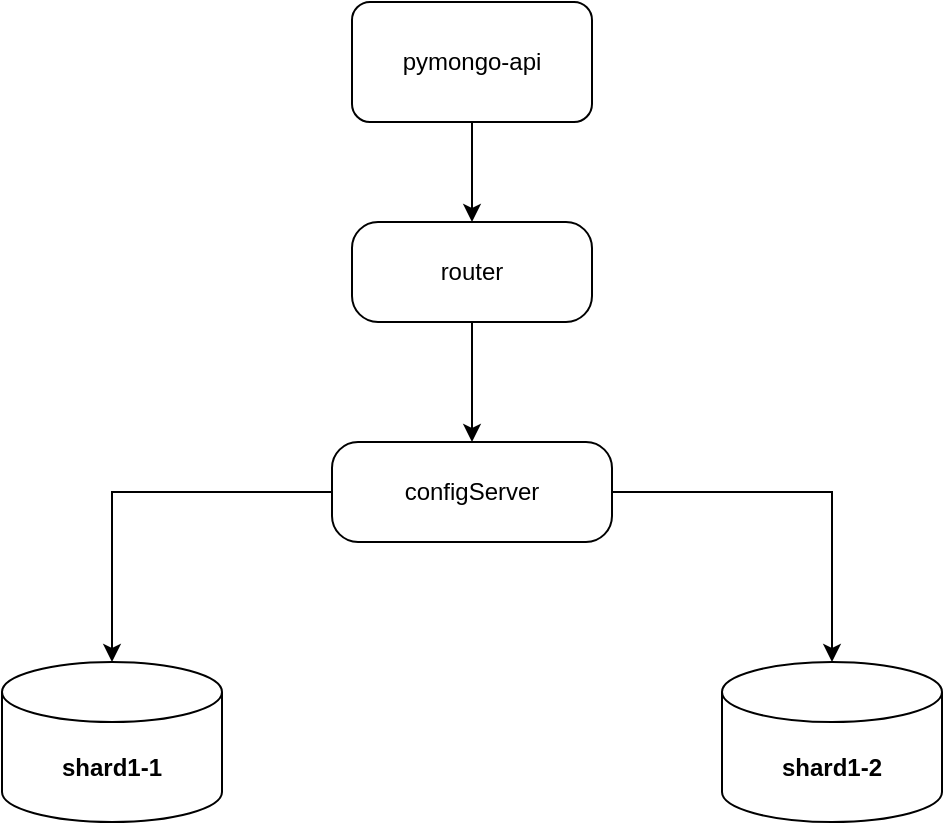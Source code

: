 <mxfile version="26.2.2">
  <diagram name="Page-1" id="-H_mtQnk-PTXWXPvYvuk">
    <mxGraphModel dx="659" dy="748" grid="1" gridSize="10" guides="1" tooltips="1" connect="1" arrows="1" fold="1" page="1" pageScale="1" pageWidth="1169" pageHeight="827" math="0" shadow="0">
      <root>
        <mxCell id="0" />
        <mxCell id="1" parent="0" />
        <mxCell id="zA23MoTUsTF4_91t8viU-2" value="&lt;b&gt;shard1-1&lt;/b&gt;" style="shape=cylinder3;whiteSpace=wrap;html=1;boundedLbl=1;backgroundOutline=1;size=15;" parent="1" vertex="1">
          <mxGeometry x="145" y="450" width="110" height="80" as="geometry" />
        </mxCell>
        <mxCell id="zA23MoTUsTF4_91t8viU-3" value="pymongo-api" style="rounded=1;whiteSpace=wrap;html=1;" parent="1" vertex="1">
          <mxGeometry x="320" y="120" width="120" height="60" as="geometry" />
        </mxCell>
        <mxCell id="fXULbJ91V3LHjDGZYGSr-2" style="edgeStyle=orthogonalEdgeStyle;rounded=0;orthogonalLoop=1;jettySize=auto;html=1;entryX=0.5;entryY=0;entryDx=0;entryDy=0;" edge="1" parent="1" source="ypXTvWuPCxLjXO1J6HbK-1" target="ypXTvWuPCxLjXO1J6HbK-16">
          <mxGeometry relative="1" as="geometry" />
        </mxCell>
        <mxCell id="ypXTvWuPCxLjXO1J6HbK-1" value="router" style="rounded=1;whiteSpace=wrap;html=1;arcSize=26;" parent="1" vertex="1">
          <mxGeometry x="320" y="230" width="120" height="50" as="geometry" />
        </mxCell>
        <mxCell id="ypXTvWuPCxLjXO1J6HbK-10" value="&lt;b&gt;shard1-2&lt;/b&gt;" style="shape=cylinder3;whiteSpace=wrap;html=1;boundedLbl=1;backgroundOutline=1;size=15;" parent="1" vertex="1">
          <mxGeometry x="505" y="450" width="110" height="80" as="geometry" />
        </mxCell>
        <mxCell id="fXULbJ91V3LHjDGZYGSr-4" style="edgeStyle=orthogonalEdgeStyle;rounded=0;orthogonalLoop=1;jettySize=auto;html=1;" edge="1" parent="1" source="ypXTvWuPCxLjXO1J6HbK-16" target="ypXTvWuPCxLjXO1J6HbK-10">
          <mxGeometry relative="1" as="geometry" />
        </mxCell>
        <mxCell id="ypXTvWuPCxLjXO1J6HbK-16" value="configServer" style="rounded=1;whiteSpace=wrap;html=1;arcSize=26;" parent="1" vertex="1">
          <mxGeometry x="310" y="340" width="140" height="50" as="geometry" />
        </mxCell>
        <mxCell id="fXULbJ91V3LHjDGZYGSr-1" style="edgeStyle=orthogonalEdgeStyle;rounded=0;orthogonalLoop=1;jettySize=auto;html=1;entryX=0.5;entryY=0;entryDx=0;entryDy=0;" edge="1" parent="1" source="zA23MoTUsTF4_91t8viU-3" target="ypXTvWuPCxLjXO1J6HbK-1">
          <mxGeometry relative="1" as="geometry" />
        </mxCell>
        <mxCell id="fXULbJ91V3LHjDGZYGSr-3" style="edgeStyle=orthogonalEdgeStyle;rounded=0;orthogonalLoop=1;jettySize=auto;html=1;entryX=0.5;entryY=0;entryDx=0;entryDy=0;entryPerimeter=0;" edge="1" parent="1" source="ypXTvWuPCxLjXO1J6HbK-16" target="zA23MoTUsTF4_91t8viU-2">
          <mxGeometry relative="1" as="geometry" />
        </mxCell>
      </root>
    </mxGraphModel>
  </diagram>
</mxfile>
